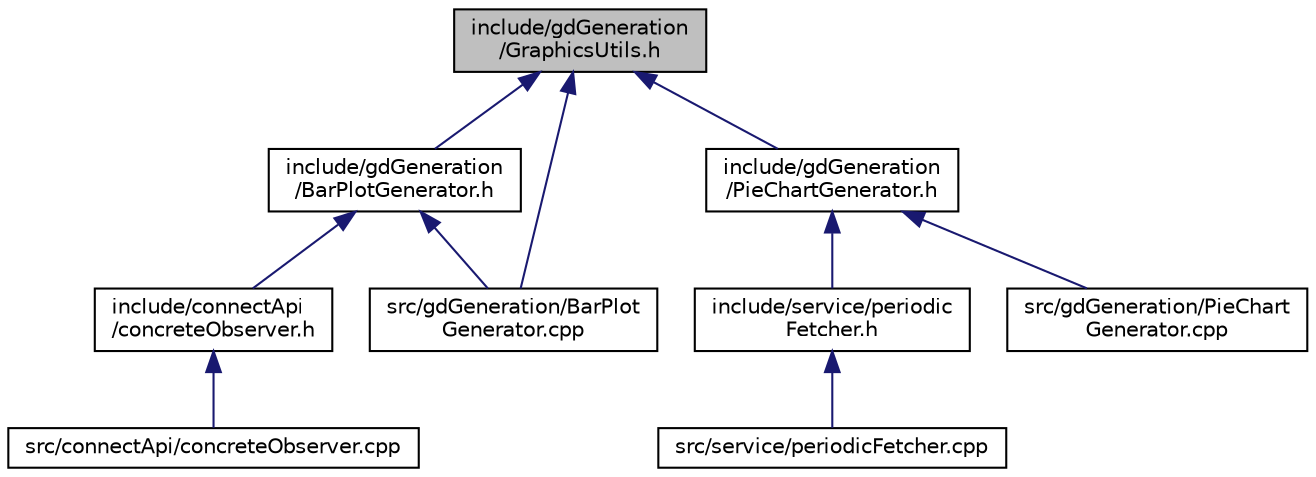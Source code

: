 digraph "include/gdGeneration/GraphicsUtils.h"
{
 // LATEX_PDF_SIZE
  edge [fontname="Helvetica",fontsize="10",labelfontname="Helvetica",labelfontsize="10"];
  node [fontname="Helvetica",fontsize="10",shape=record];
  Node1 [label="include/gdGeneration\l/GraphicsUtils.h",height=0.2,width=0.4,color="black", fillcolor="grey75", style="filled", fontcolor="black",tooltip=" "];
  Node1 -> Node2 [dir="back",color="midnightblue",fontsize="10",style="solid",fontname="Helvetica"];
  Node2 [label="include/gdGeneration\l/BarPlotGenerator.h",height=0.2,width=0.4,color="black", fillcolor="white", style="filled",URL="$BarPlotGenerator_8h.html",tooltip="Header for the BarPlotGenerator class that manages bar plot creation."];
  Node2 -> Node3 [dir="back",color="midnightblue",fontsize="10",style="solid",fontname="Helvetica"];
  Node3 [label="include/connectApi\l/concreteObserver.h",height=0.2,width=0.4,color="black", fillcolor="white", style="filled",URL="$concreteObserver_8h.html",tooltip=" "];
  Node3 -> Node4 [dir="back",color="midnightblue",fontsize="10",style="solid",fontname="Helvetica"];
  Node4 [label="src/connectApi/concreteObserver.cpp",height=0.2,width=0.4,color="black", fillcolor="white", style="filled",URL="$concreteObserver_8cpp.html",tooltip=" "];
  Node2 -> Node5 [dir="back",color="midnightblue",fontsize="10",style="solid",fontname="Helvetica"];
  Node5 [label="src/gdGeneration/BarPlot\lGenerator.cpp",height=0.2,width=0.4,color="black", fillcolor="white", style="filled",URL="$BarPlotGenerator_8cpp.html",tooltip=" "];
  Node1 -> Node6 [dir="back",color="midnightblue",fontsize="10",style="solid",fontname="Helvetica"];
  Node6 [label="include/gdGeneration\l/PieChartGenerator.h",height=0.2,width=0.4,color="black", fillcolor="white", style="filled",URL="$PieChartGenerator_8h.html",tooltip="Provides functionality to generate pie charts using the GD library."];
  Node6 -> Node7 [dir="back",color="midnightblue",fontsize="10",style="solid",fontname="Helvetica"];
  Node7 [label="include/service/periodic\lFetcher.h",height=0.2,width=0.4,color="black", fillcolor="white", style="filled",URL="$periodicFetcher_8h.html",tooltip="Provides the PeriodicFetcher class for periodic data fetching and processing."];
  Node7 -> Node8 [dir="back",color="midnightblue",fontsize="10",style="solid",fontname="Helvetica"];
  Node8 [label="src/service/periodicFetcher.cpp",height=0.2,width=0.4,color="black", fillcolor="white", style="filled",URL="$periodicFetcher_8cpp.html",tooltip=" "];
  Node6 -> Node9 [dir="back",color="midnightblue",fontsize="10",style="solid",fontname="Helvetica"];
  Node9 [label="src/gdGeneration/PieChart\lGenerator.cpp",height=0.2,width=0.4,color="black", fillcolor="white", style="filled",URL="$PieChartGenerator_8cpp.html",tooltip=" "];
  Node1 -> Node5 [dir="back",color="midnightblue",fontsize="10",style="solid",fontname="Helvetica"];
}
